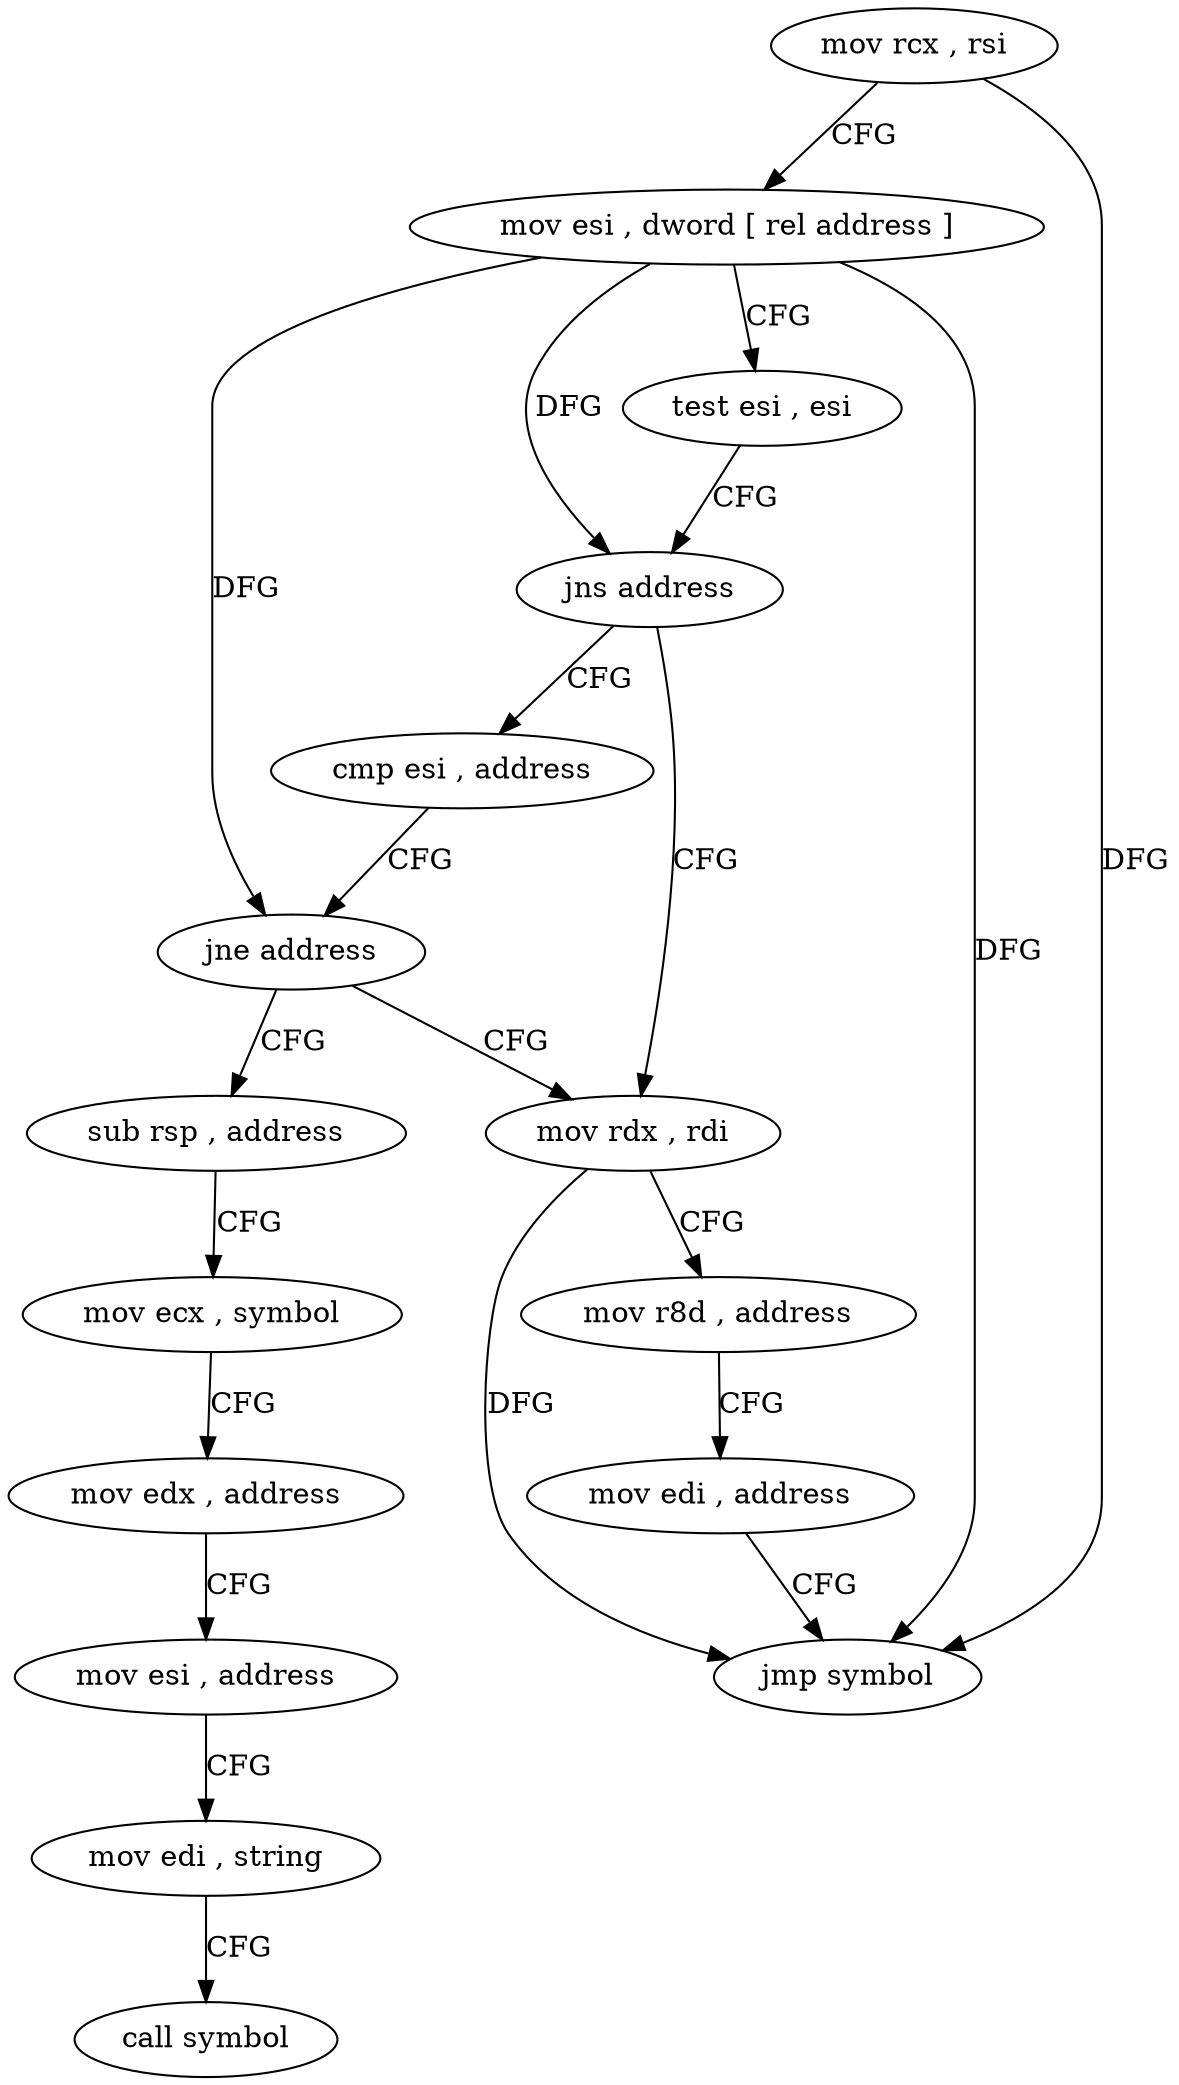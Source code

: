 digraph "func" {
"4232336" [label = "mov rcx , rsi" ]
"4232339" [label = "mov esi , dword [ rel address ]" ]
"4232345" [label = "test esi , esi" ]
"4232347" [label = "jns address" ]
"4232354" [label = "mov rdx , rdi" ]
"4232349" [label = "cmp esi , address" ]
"4232357" [label = "mov r8d , address" ]
"4232363" [label = "mov edi , address" ]
"4232368" [label = "jmp symbol" ]
"4232352" [label = "jne address" ]
"4232373" [label = "sub rsp , address" ]
"4232377" [label = "mov ecx , symbol" ]
"4232382" [label = "mov edx , address" ]
"4232387" [label = "mov esi , address" ]
"4232392" [label = "mov edi , string" ]
"4232397" [label = "call symbol" ]
"4232336" -> "4232339" [ label = "CFG" ]
"4232336" -> "4232368" [ label = "DFG" ]
"4232339" -> "4232345" [ label = "CFG" ]
"4232339" -> "4232347" [ label = "DFG" ]
"4232339" -> "4232368" [ label = "DFG" ]
"4232339" -> "4232352" [ label = "DFG" ]
"4232345" -> "4232347" [ label = "CFG" ]
"4232347" -> "4232354" [ label = "CFG" ]
"4232347" -> "4232349" [ label = "CFG" ]
"4232354" -> "4232357" [ label = "CFG" ]
"4232354" -> "4232368" [ label = "DFG" ]
"4232349" -> "4232352" [ label = "CFG" ]
"4232357" -> "4232363" [ label = "CFG" ]
"4232363" -> "4232368" [ label = "CFG" ]
"4232352" -> "4232373" [ label = "CFG" ]
"4232352" -> "4232354" [ label = "CFG" ]
"4232373" -> "4232377" [ label = "CFG" ]
"4232377" -> "4232382" [ label = "CFG" ]
"4232382" -> "4232387" [ label = "CFG" ]
"4232387" -> "4232392" [ label = "CFG" ]
"4232392" -> "4232397" [ label = "CFG" ]
}
